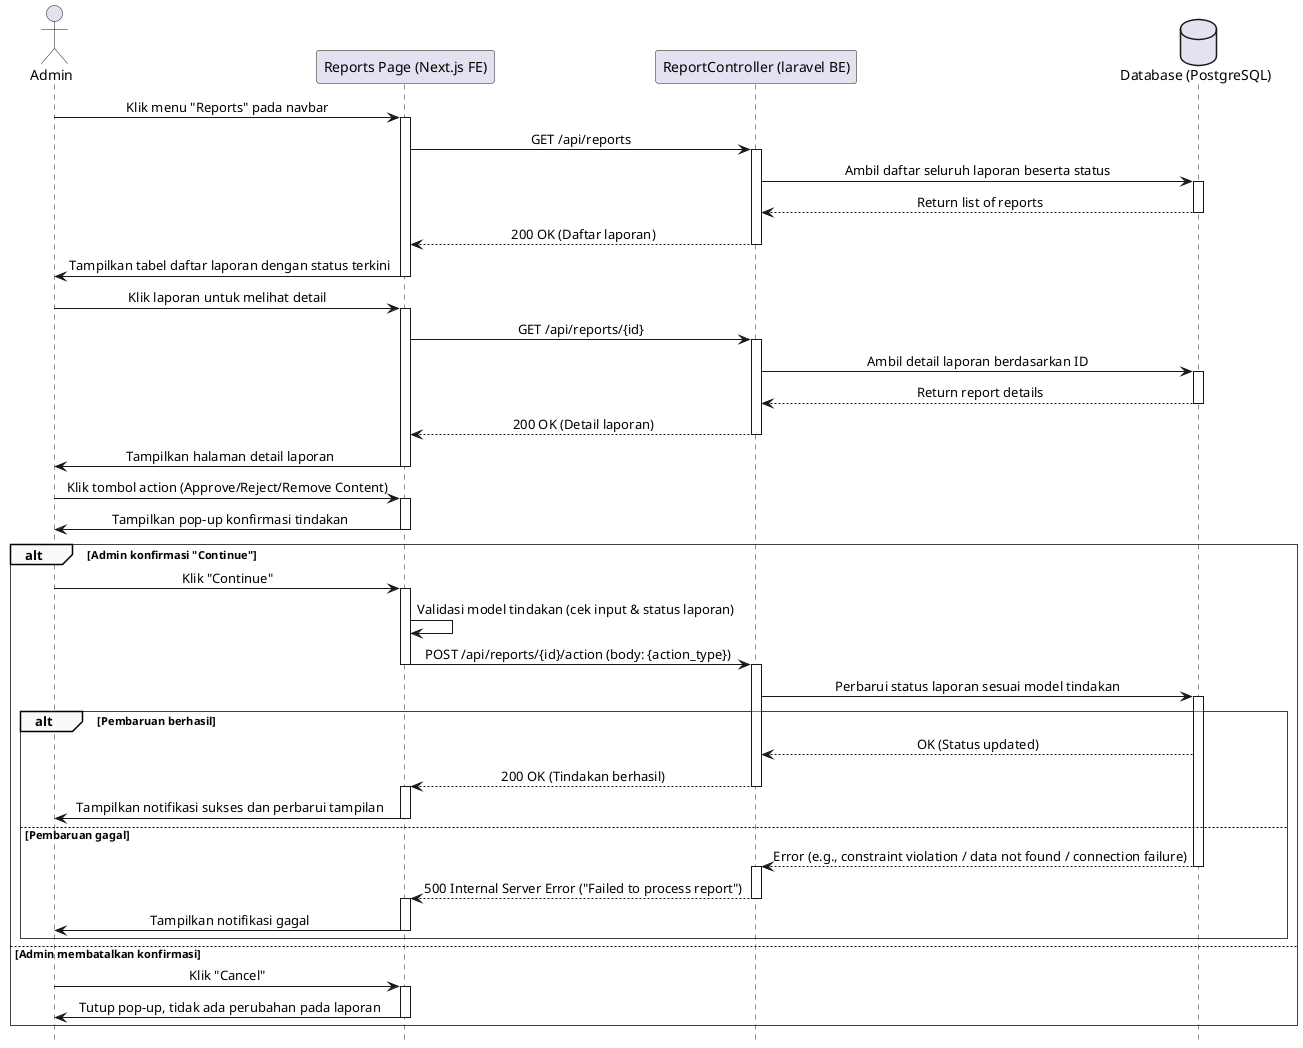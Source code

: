 @startuml
' === Styling ===
skinparam sequence {
    LifelineFooterStrategy none
    MessageAlign center
    ArrowThickness 1
    ParticipantPadding 20
    GroupBorderThickness 0.5
    GroupBackgroundColor #F9F9F9
}
hide footbox

' === Participants ===
actor Admin
participant "Reports Page (Next.js FE)" as FE
participant "ReportController (laravel BE)" as BE
database "Database (PostgreSQL)" as DB

' === Melihat Daftar Laporan ===
Admin -> FE: Klik menu "Reports" pada navbar
activate FE
FE -> BE: GET /api/reports
activate BE
BE -> DB: Ambil daftar seluruh laporan beserta status
activate DB
DB --> BE: Return list of reports
deactivate DB
BE --> FE: 200 OK (Daftar laporan)
deactivate BE
FE -> Admin: Tampilkan tabel daftar laporan dengan status terkini
deactivate FE

' === Melihat Detail Laporan ===
Admin -> FE: Klik laporan untuk melihat detail
activate FE
FE -> BE: GET /api/reports/{id}
activate BE
BE -> DB: Ambil detail laporan berdasarkan ID
activate DB
DB --> BE: Return report details
deactivate DB
BE --> FE: 200 OK (Detail laporan)
deactivate BE
FE -> Admin: Tampilkan halaman detail laporan
deactivate FE

' === Menindaklanjuti Laporan ===
    Admin -> FE: Klik tombol action (Approve/Reject/Remove Content)
    activate FE
    FE -> Admin: Tampilkan pop-up konfirmasi tindakan
    deactivate FE

    alt Admin konfirmasi "Continue"
        Admin -> FE: Klik "Continue"
        activate FE
        FE -> FE: Validasi model tindakan (cek input & status laporan)
        FE -> BE: POST /api/reports/{id}/action (body: {action_type})
        deactivate FE
        activate BE
        BE -> DB: Perbarui status laporan sesuai model tindakan
        activate DB

        alt Pembaruan berhasil
            DB --> BE: OK (Status updated)
            BE --> FE: 200 OK (Tindakan berhasil)
            deactivate BE
            activate FE
            FE -> Admin: Tampilkan notifikasi sukses dan perbarui tampilan
            deactivate FE

        else Pembaruan gagal
            DB --> BE: Error (e.g., constraint violation / data not found / connection failure)
            deactivate DB
            activate BE
            BE --> FE: 500 Internal Server Error ("Failed to process report")
            deactivate BE
            activate FE
            FE -> Admin: Tampilkan notifikasi gagal
            deactivate FE
        end

    else Admin membatalkan konfirmasi
        Admin -> FE: Klik "Cancel"
        activate FE
        FE -> Admin: Tutup pop-up, tidak ada perubahan pada laporan
        deactivate FE

'else Admin hanya melihat tanpa tindakan
'    Admin -> FE: Tutup halaman atau kembali ke daftar
'    activate FE
'    FE -> Admin: Kembali ke daftar laporan
'    deactivate FE
end

'note right of FE
'    Detail laporan menampilkan:
'    - Informasi pelapor
'    - Konten yang dilaporkan (reportable_type)
'    - Alasan dan deskripsi
'    - Bukti/screenshot (jika ada)
'    - Action buttons sesuai tipe konten
'
'    Setiap tindakan memiliki use case tersendiri:
'
'    **UC-31: Hapus Konten (Post)**
'    - Admin hapus/restore post yang dilaporkan
'    - Endpoint: DELETE /api/posts/{id}
'
'    **UC-32: Penonaktifan Pengguna (User)**
'    - Admin ban/suspend user yang dilaporkan
'    - Endpoint: POST /api/users/{id}/suspend
'
'    **UC-XX: Kelola Community Content**
'    - Admin hapus/restore community
'    - Endpoint: DELETE /api/communities/{id}
'
'    **UC-XX: Kelola Adoption Process**
'    - Admin batalkan/review adoption
'    - Endpoint: PATCH /api/adoptions/{id}
'
'    **UC-XX: Kelola Pet Content**
'    - Admin hapus/restore pet listing
'    - Endpoint: DELETE /api/pets/{id}
'
'    FE akan menembak ke endpoint yang sesuai
'    berdasarkan reportable_type dari laporan.
'end note

@enduml
